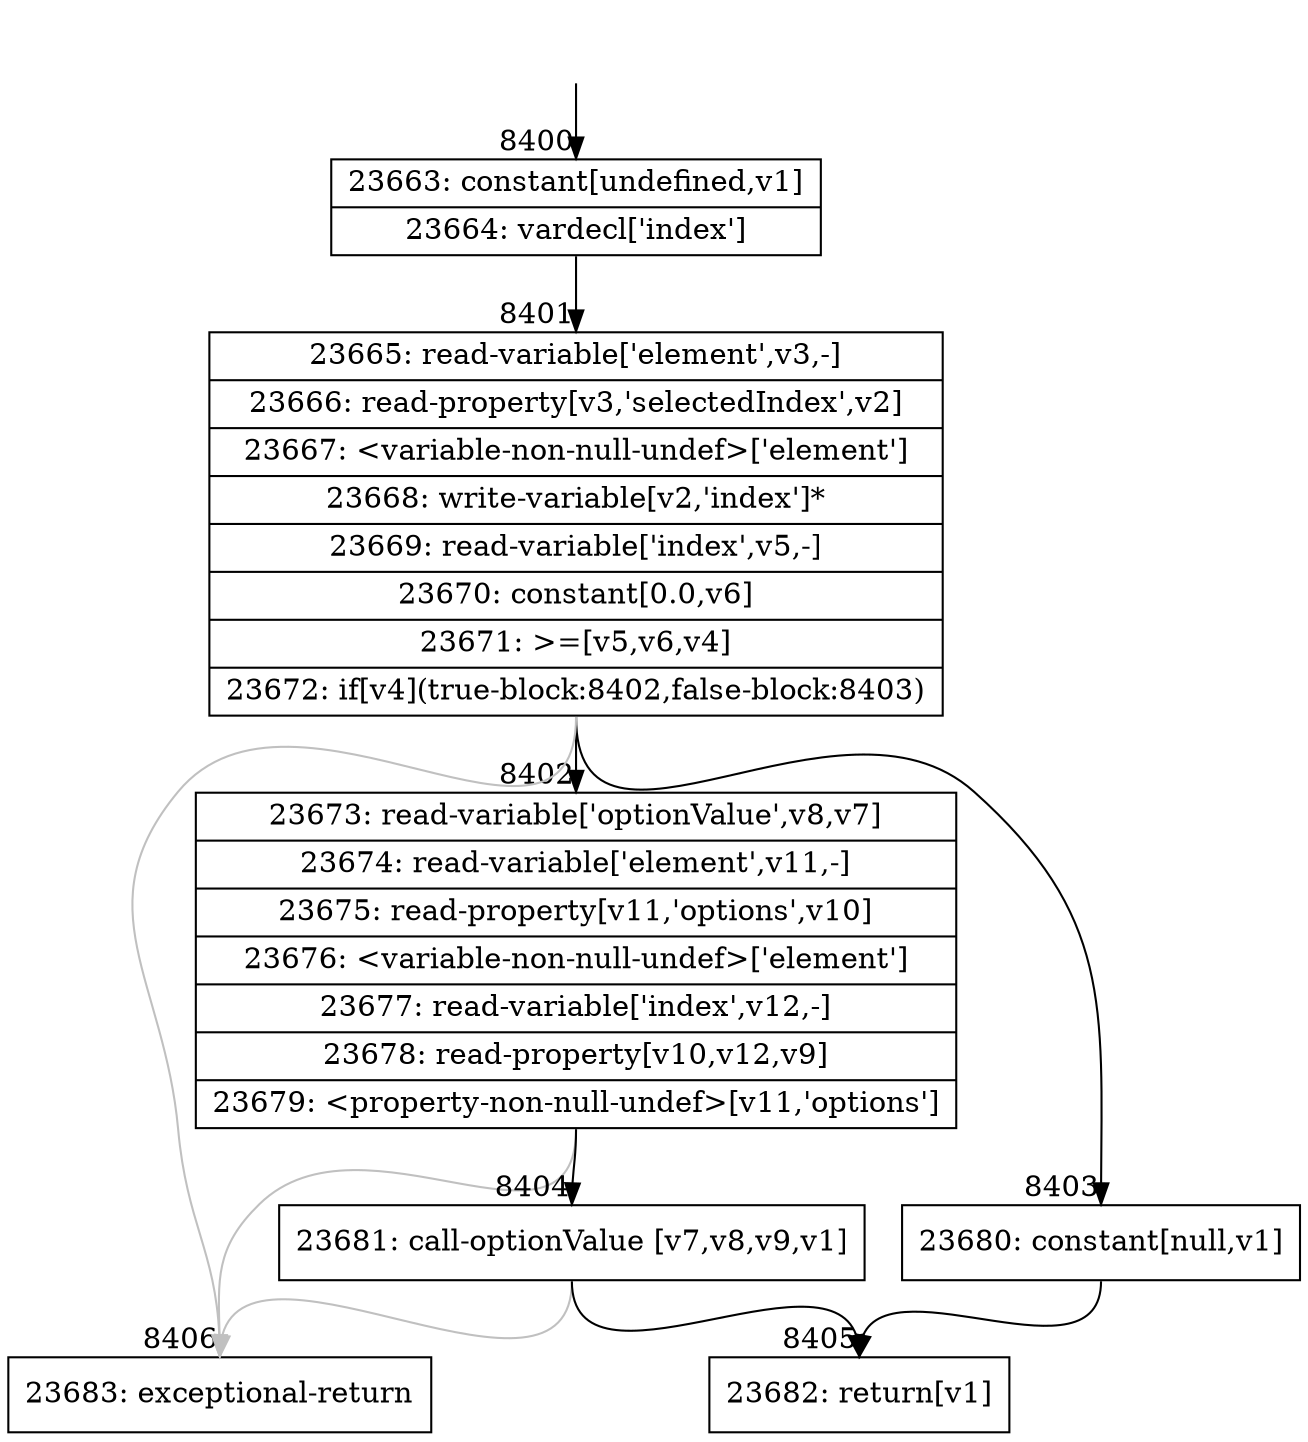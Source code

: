 digraph {
rankdir="TD"
BB_entry624[shape=none,label=""];
BB_entry624 -> BB8400 [tailport=s, headport=n, headlabel="    8400"]
BB8400 [shape=record label="{23663: constant[undefined,v1]|23664: vardecl['index']}" ] 
BB8400 -> BB8401 [tailport=s, headport=n, headlabel="      8401"]
BB8401 [shape=record label="{23665: read-variable['element',v3,-]|23666: read-property[v3,'selectedIndex',v2]|23667: \<variable-non-null-undef\>['element']|23668: write-variable[v2,'index']*|23669: read-variable['index',v5,-]|23670: constant[0.0,v6]|23671: \>=[v5,v6,v4]|23672: if[v4](true-block:8402,false-block:8403)}" ] 
BB8401 -> BB8402 [tailport=s, headport=n, headlabel="      8402"]
BB8401 -> BB8403 [tailport=s, headport=n, headlabel="      8403"]
BB8401 -> BB8406 [tailport=s, headport=n, color=gray, headlabel="      8406"]
BB8402 [shape=record label="{23673: read-variable['optionValue',v8,v7]|23674: read-variable['element',v11,-]|23675: read-property[v11,'options',v10]|23676: \<variable-non-null-undef\>['element']|23677: read-variable['index',v12,-]|23678: read-property[v10,v12,v9]|23679: \<property-non-null-undef\>[v11,'options']}" ] 
BB8402 -> BB8404 [tailport=s, headport=n, headlabel="      8404"]
BB8402 -> BB8406 [tailport=s, headport=n, color=gray]
BB8403 [shape=record label="{23680: constant[null,v1]}" ] 
BB8403 -> BB8405 [tailport=s, headport=n, headlabel="      8405"]
BB8404 [shape=record label="{23681: call-optionValue [v7,v8,v9,v1]}" ] 
BB8404 -> BB8405 [tailport=s, headport=n]
BB8404 -> BB8406 [tailport=s, headport=n, color=gray]
BB8405 [shape=record label="{23682: return[v1]}" ] 
BB8406 [shape=record label="{23683: exceptional-return}" ] 
//#$~ 6510
}
